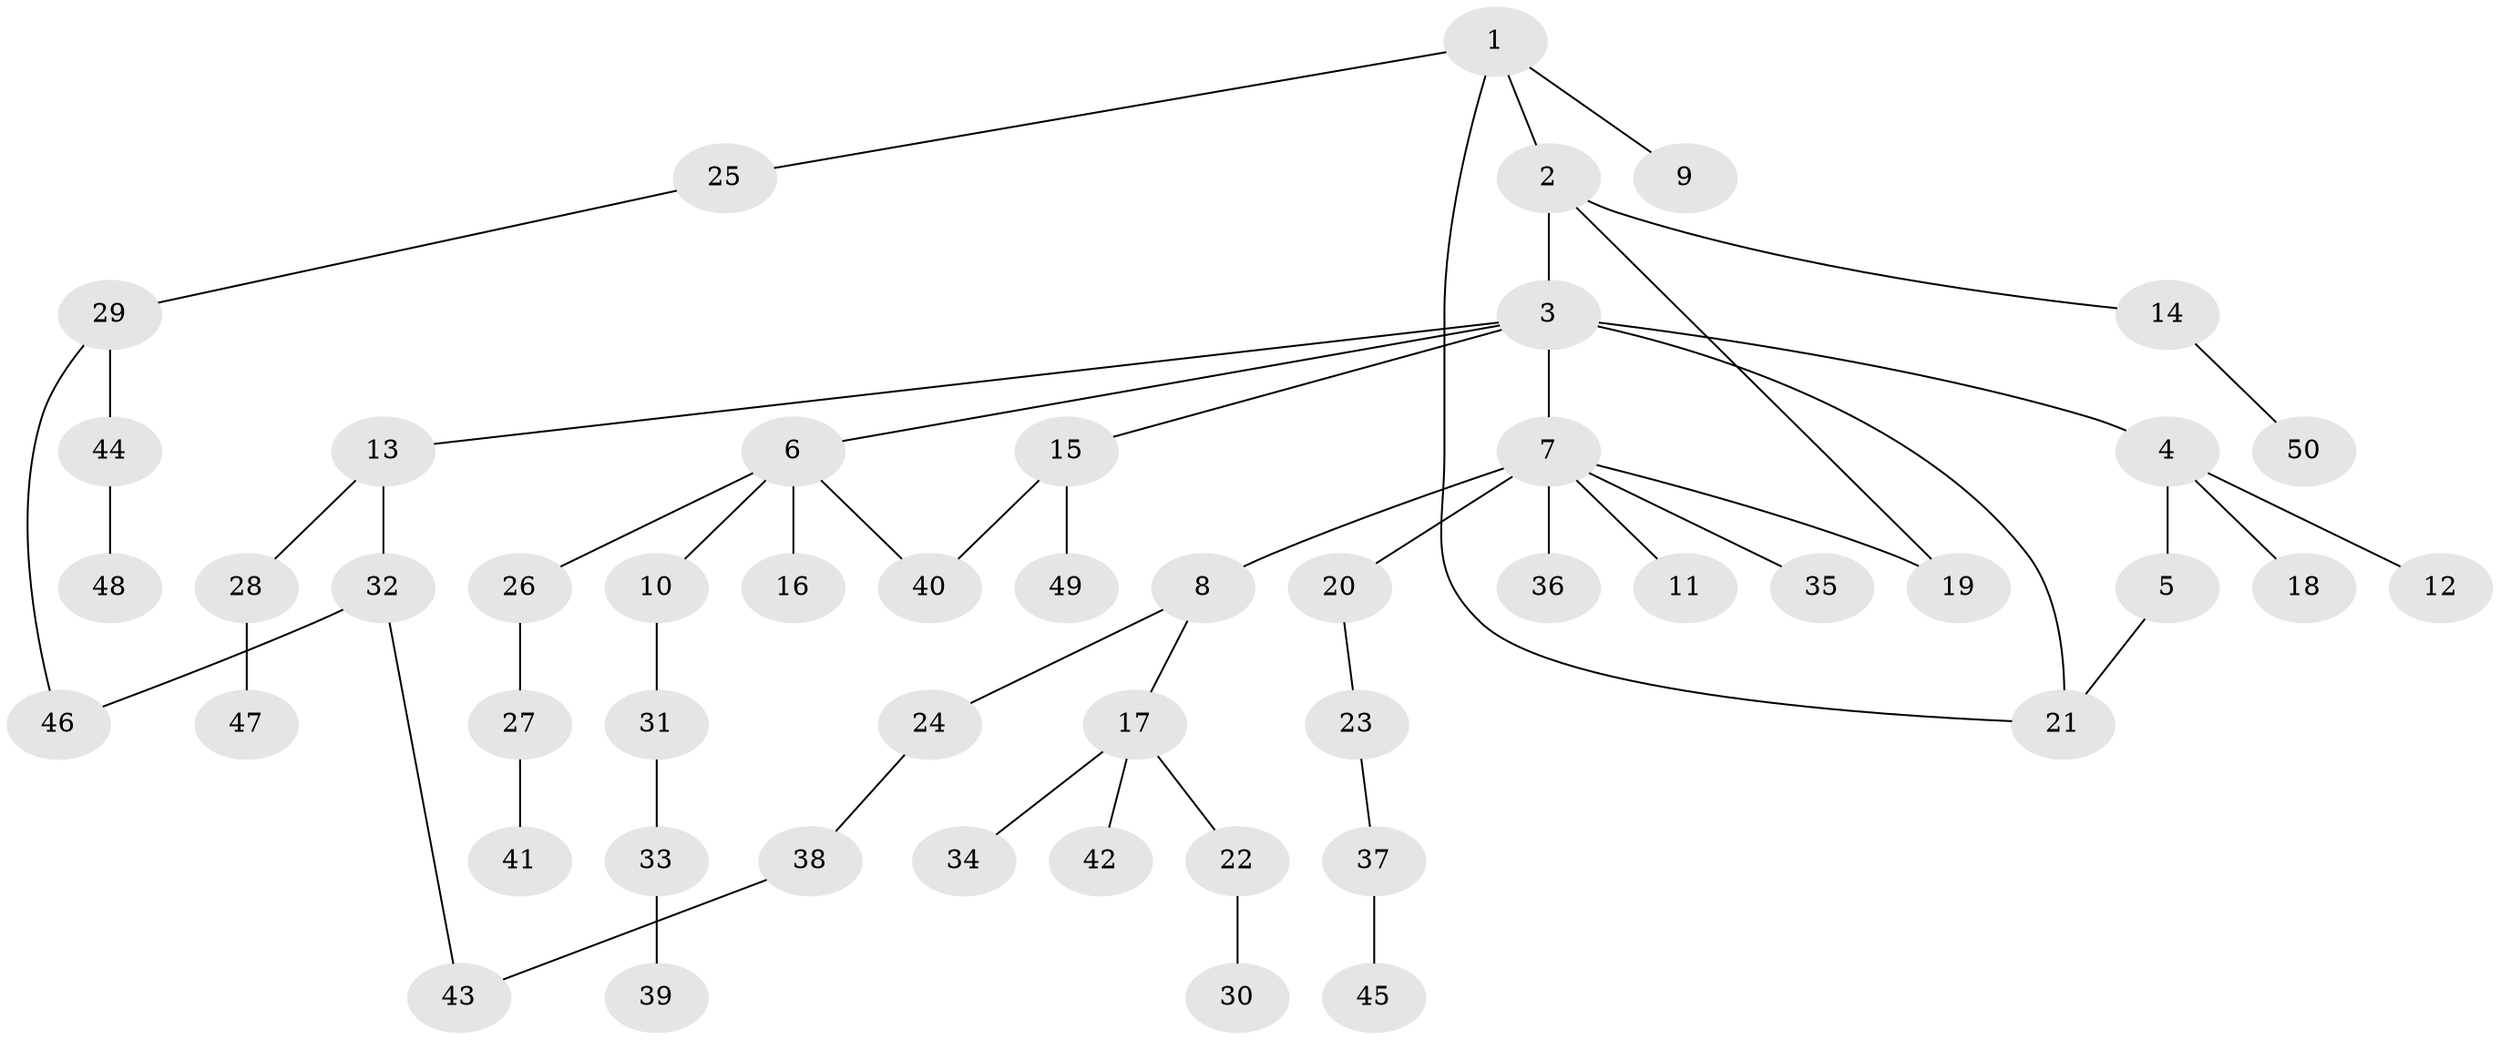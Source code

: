 // Generated by graph-tools (version 1.1) at 2025/10/02/27/25 16:10:56]
// undirected, 50 vertices, 55 edges
graph export_dot {
graph [start="1"]
  node [color=gray90,style=filled];
  1;
  2;
  3;
  4;
  5;
  6;
  7;
  8;
  9;
  10;
  11;
  12;
  13;
  14;
  15;
  16;
  17;
  18;
  19;
  20;
  21;
  22;
  23;
  24;
  25;
  26;
  27;
  28;
  29;
  30;
  31;
  32;
  33;
  34;
  35;
  36;
  37;
  38;
  39;
  40;
  41;
  42;
  43;
  44;
  45;
  46;
  47;
  48;
  49;
  50;
  1 -- 2;
  1 -- 9;
  1 -- 25;
  1 -- 21;
  2 -- 3;
  2 -- 14;
  2 -- 19;
  3 -- 4;
  3 -- 6;
  3 -- 7;
  3 -- 13;
  3 -- 15;
  3 -- 21;
  4 -- 5;
  4 -- 12;
  4 -- 18;
  5 -- 21;
  6 -- 10;
  6 -- 16;
  6 -- 26;
  6 -- 40;
  7 -- 8;
  7 -- 11;
  7 -- 19;
  7 -- 20;
  7 -- 35;
  7 -- 36;
  8 -- 17;
  8 -- 24;
  10 -- 31;
  13 -- 28;
  13 -- 32;
  14 -- 50;
  15 -- 49;
  15 -- 40;
  17 -- 22;
  17 -- 34;
  17 -- 42;
  20 -- 23;
  22 -- 30;
  23 -- 37;
  24 -- 38;
  25 -- 29;
  26 -- 27;
  27 -- 41;
  28 -- 47;
  29 -- 44;
  29 -- 46;
  31 -- 33;
  32 -- 43;
  32 -- 46;
  33 -- 39;
  37 -- 45;
  38 -- 43;
  44 -- 48;
}
